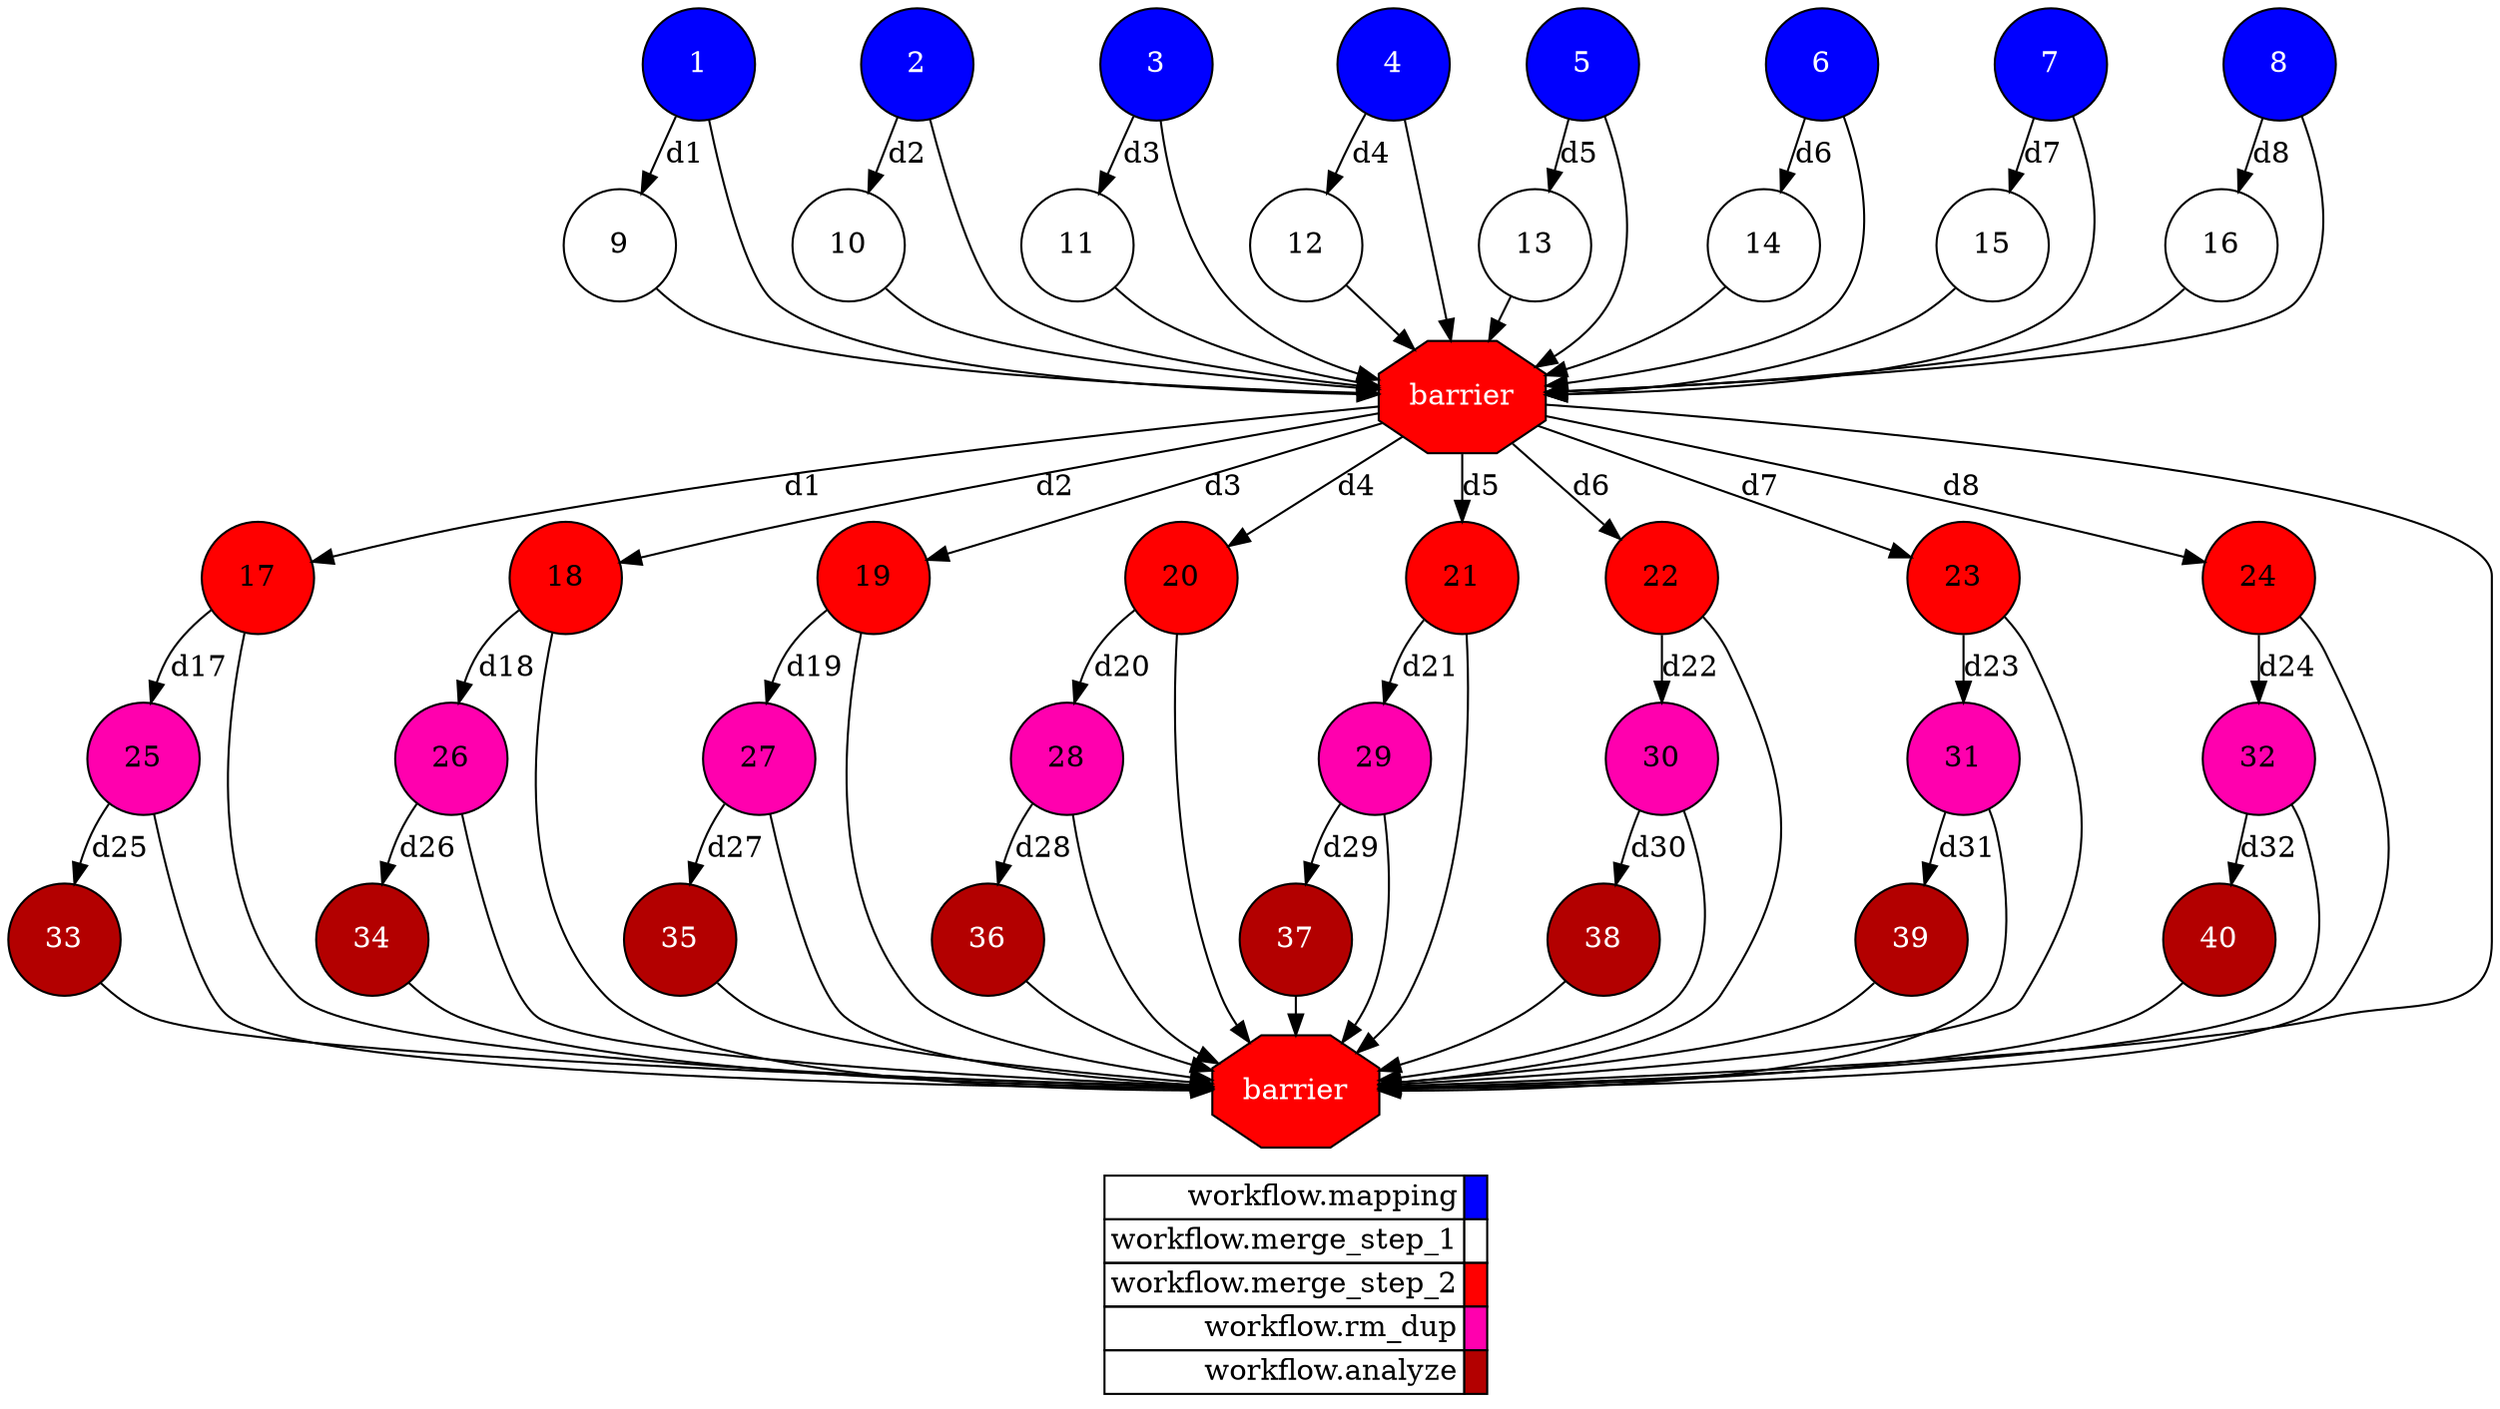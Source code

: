 digraph {
  rankdir=TB;
  labeljust="l";
  subgraph dependence_graph {
    ranksep=0.20;
    node[height=0.75];

1[shape=circle, style=filled fillcolor="#0000ff" fontcolor="#ffffff"];
2[shape=circle, style=filled fillcolor="#0000ff" fontcolor="#ffffff"];
3[shape=circle, style=filled fillcolor="#0000ff" fontcolor="#ffffff"];
4[shape=circle, style=filled fillcolor="#0000ff" fontcolor="#ffffff"];
5[shape=circle, style=filled fillcolor="#0000ff" fontcolor="#ffffff"];
6[shape=circle, style=filled fillcolor="#0000ff" fontcolor="#ffffff"];
7[shape=circle, style=filled fillcolor="#0000ff" fontcolor="#ffffff"];
8[shape=circle, style=filled fillcolor="#0000ff" fontcolor="#ffffff"];
9[shape=circle, style=filled fillcolor="#ffffff" fontcolor="#000000"];
1 -> 9[ label="d1" ];
10[shape=circle, style=filled fillcolor="#ffffff" fontcolor="#000000"];
2 -> 10[ label="d2" ];
11[shape=circle, style=filled fillcolor="#ffffff" fontcolor="#000000"];
3 -> 11[ label="d3" ];
12[shape=circle, style=filled fillcolor="#ffffff" fontcolor="#000000"];
4 -> 12[ label="d4" ];
13[shape=circle, style=filled fillcolor="#ffffff" fontcolor="#000000"];
5 -> 13[ label="d5" ];
14[shape=circle, style=filled fillcolor="#ffffff" fontcolor="#000000"];
6 -> 14[ label="d6" ];
15[shape=circle, style=filled fillcolor="#ffffff" fontcolor="#000000"];
7 -> 15[ label="d7" ];
16[shape=circle, style=filled fillcolor="#ffffff" fontcolor="#000000"];
8 -> 16[ label="d8" ];
Synchro1[label="barrier", shape=octagon, style=filled fillcolor="#ff0000" fontcolor="#FFFFFF"];
4 -> Synchro1;
10 -> Synchro1;
7 -> Synchro1;
15 -> Synchro1;
13 -> Synchro1;
2 -> Synchro1;
5 -> Synchro1;
9 -> Synchro1;
16 -> Synchro1;
6 -> Synchro1;
3 -> Synchro1;
11 -> Synchro1;
12 -> Synchro1;
14 -> Synchro1;
1 -> Synchro1;
8 -> Synchro1;
17[shape=circle, style=filled fillcolor="#ff0000" fontcolor="#000000"];
Synchro1 -> 17[ label="d1" ];
18[shape=circle, style=filled fillcolor="#ff0000" fontcolor="#000000"];
Synchro1 -> 18[ label="d2" ];
19[shape=circle, style=filled fillcolor="#ff0000" fontcolor="#000000"];
Synchro1 -> 19[ label="d3" ];
20[shape=circle, style=filled fillcolor="#ff0000" fontcolor="#000000"];
Synchro1 -> 20[ label="d4" ];
21[shape=circle, style=filled fillcolor="#ff0000" fontcolor="#000000"];
Synchro1 -> 21[ label="d5" ];
22[shape=circle, style=filled fillcolor="#ff0000" fontcolor="#000000"];
Synchro1 -> 22[ label="d6" ];
23[shape=circle, style=filled fillcolor="#ff0000" fontcolor="#000000"];
Synchro1 -> 23[ label="d7" ];
24[shape=circle, style=filled fillcolor="#ff0000" fontcolor="#000000"];
Synchro1 -> 24[ label="d8" ];
25[shape=circle, style=filled fillcolor="#ff00ae" fontcolor="#000000"];
17 -> 25[ label="d17" ];
26[shape=circle, style=filled fillcolor="#ff00ae" fontcolor="#000000"];
18 -> 26[ label="d18" ];
27[shape=circle, style=filled fillcolor="#ff00ae" fontcolor="#000000"];
19 -> 27[ label="d19" ];
28[shape=circle, style=filled fillcolor="#ff00ae" fontcolor="#000000"];
20 -> 28[ label="d20" ];
29[shape=circle, style=filled fillcolor="#ff00ae" fontcolor="#000000"];
21 -> 29[ label="d21" ];
30[shape=circle, style=filled fillcolor="#ff00ae" fontcolor="#000000"];
22 -> 30[ label="d22" ];
31[shape=circle, style=filled fillcolor="#ff00ae" fontcolor="#000000"];
23 -> 31[ label="d23" ];
32[shape=circle, style=filled fillcolor="#ff00ae" fontcolor="#000000"];
24 -> 32[ label="d24" ];
33[shape=circle, style=filled fillcolor="#b30000" fontcolor="#ffffff"];
25 -> 33[ label="d25" ];
34[shape=circle, style=filled fillcolor="#b30000" fontcolor="#ffffff"];
26 -> 34[ label="d26" ];
35[shape=circle, style=filled fillcolor="#b30000" fontcolor="#ffffff"];
27 -> 35[ label="d27" ];
36[shape=circle, style=filled fillcolor="#b30000" fontcolor="#ffffff"];
28 -> 36[ label="d28" ];
37[shape=circle, style=filled fillcolor="#b30000" fontcolor="#ffffff"];
29 -> 37[ label="d29" ];
38[shape=circle, style=filled fillcolor="#b30000" fontcolor="#ffffff"];
30 -> 38[ label="d30" ];
39[shape=circle, style=filled fillcolor="#b30000" fontcolor="#ffffff"];
31 -> 39[ label="d31" ];
40[shape=circle, style=filled fillcolor="#b30000" fontcolor="#ffffff"];
32 -> 40[ label="d32" ];
Synchro2[label="barrier", shape=octagon, style=filled fillcolor="#ff0000" fontcolor="#FFFFFF"];
Synchro1 -> Synchro2;
27 -> Synchro2;
24 -> Synchro2;
19 -> Synchro2;
17 -> Synchro2;
40 -> Synchro2;
33 -> Synchro2;
34 -> Synchro2;
18 -> Synchro2;
23 -> Synchro2;
28 -> Synchro2;
39 -> Synchro2;
21 -> Synchro2;
32 -> Synchro2;
37 -> Synchro2;
26 -> Synchro2;
31 -> Synchro2;
29 -> Synchro2;
25 -> Synchro2;
38 -> Synchro2;
35 -> Synchro2;
30 -> Synchro2;
20 -> Synchro2;
22 -> Synchro2;
36 -> Synchro2;  }
  subgraph legend {
    rank=sink;
    node [shape=plaintext, height=0.75];
    ranksep=0.20;
    label = "Legend";
    key [label=<
      <table border="0" cellpadding="2" cellspacing="0" cellborder="1">
<tr>
<td align="right">workflow.mapping</td>
<td bgcolor="#0000ff">&nbsp;</td>
</tr>
<tr>
<td align="right">workflow.merge_step_1</td>
<td bgcolor="#ffffff">&nbsp;</td>
</tr>
<tr>
<td align="right">workflow.merge_step_2</td>
<td bgcolor="#ff0000">&nbsp;</td>
</tr>
<tr>
<td align="right">workflow.rm_dup</td>
<td bgcolor="#ff00ae">&nbsp;</td>
</tr>
<tr>
<td align="right">workflow.analyze</td>
<td bgcolor="#b30000">&nbsp;</td>
</tr>
      </table>
    >]
  }
}
